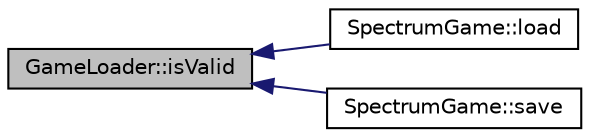digraph "GameLoader::isValid"
{
  edge [fontname="Helvetica",fontsize="10",labelfontname="Helvetica",labelfontsize="10"];
  node [fontname="Helvetica",fontsize="10",shape=record];
  rankdir="LR";
  Node3 [label="GameLoader::isValid",height=0.2,width=0.4,color="black", fillcolor="grey75", style="filled", fontcolor="black"];
  Node3 -> Node4 [dir="back",color="midnightblue",fontsize="10",style="solid",fontname="Helvetica"];
  Node4 [label="SpectrumGame::load",height=0.2,width=0.4,color="black", fillcolor="white", style="filled",URL="$class_spectrum_game.html#a46b514f657f13b2c4fa20402a4e44c72",tooltip="Loads a game from the save file. "];
  Node3 -> Node5 [dir="back",color="midnightblue",fontsize="10",style="solid",fontname="Helvetica"];
  Node5 [label="SpectrumGame::save",height=0.2,width=0.4,color="black", fillcolor="white", style="filled",URL="$class_spectrum_game.html#a55bb099940b204796a5f406b3a69de79",tooltip="Save a game to a file. "];
}
